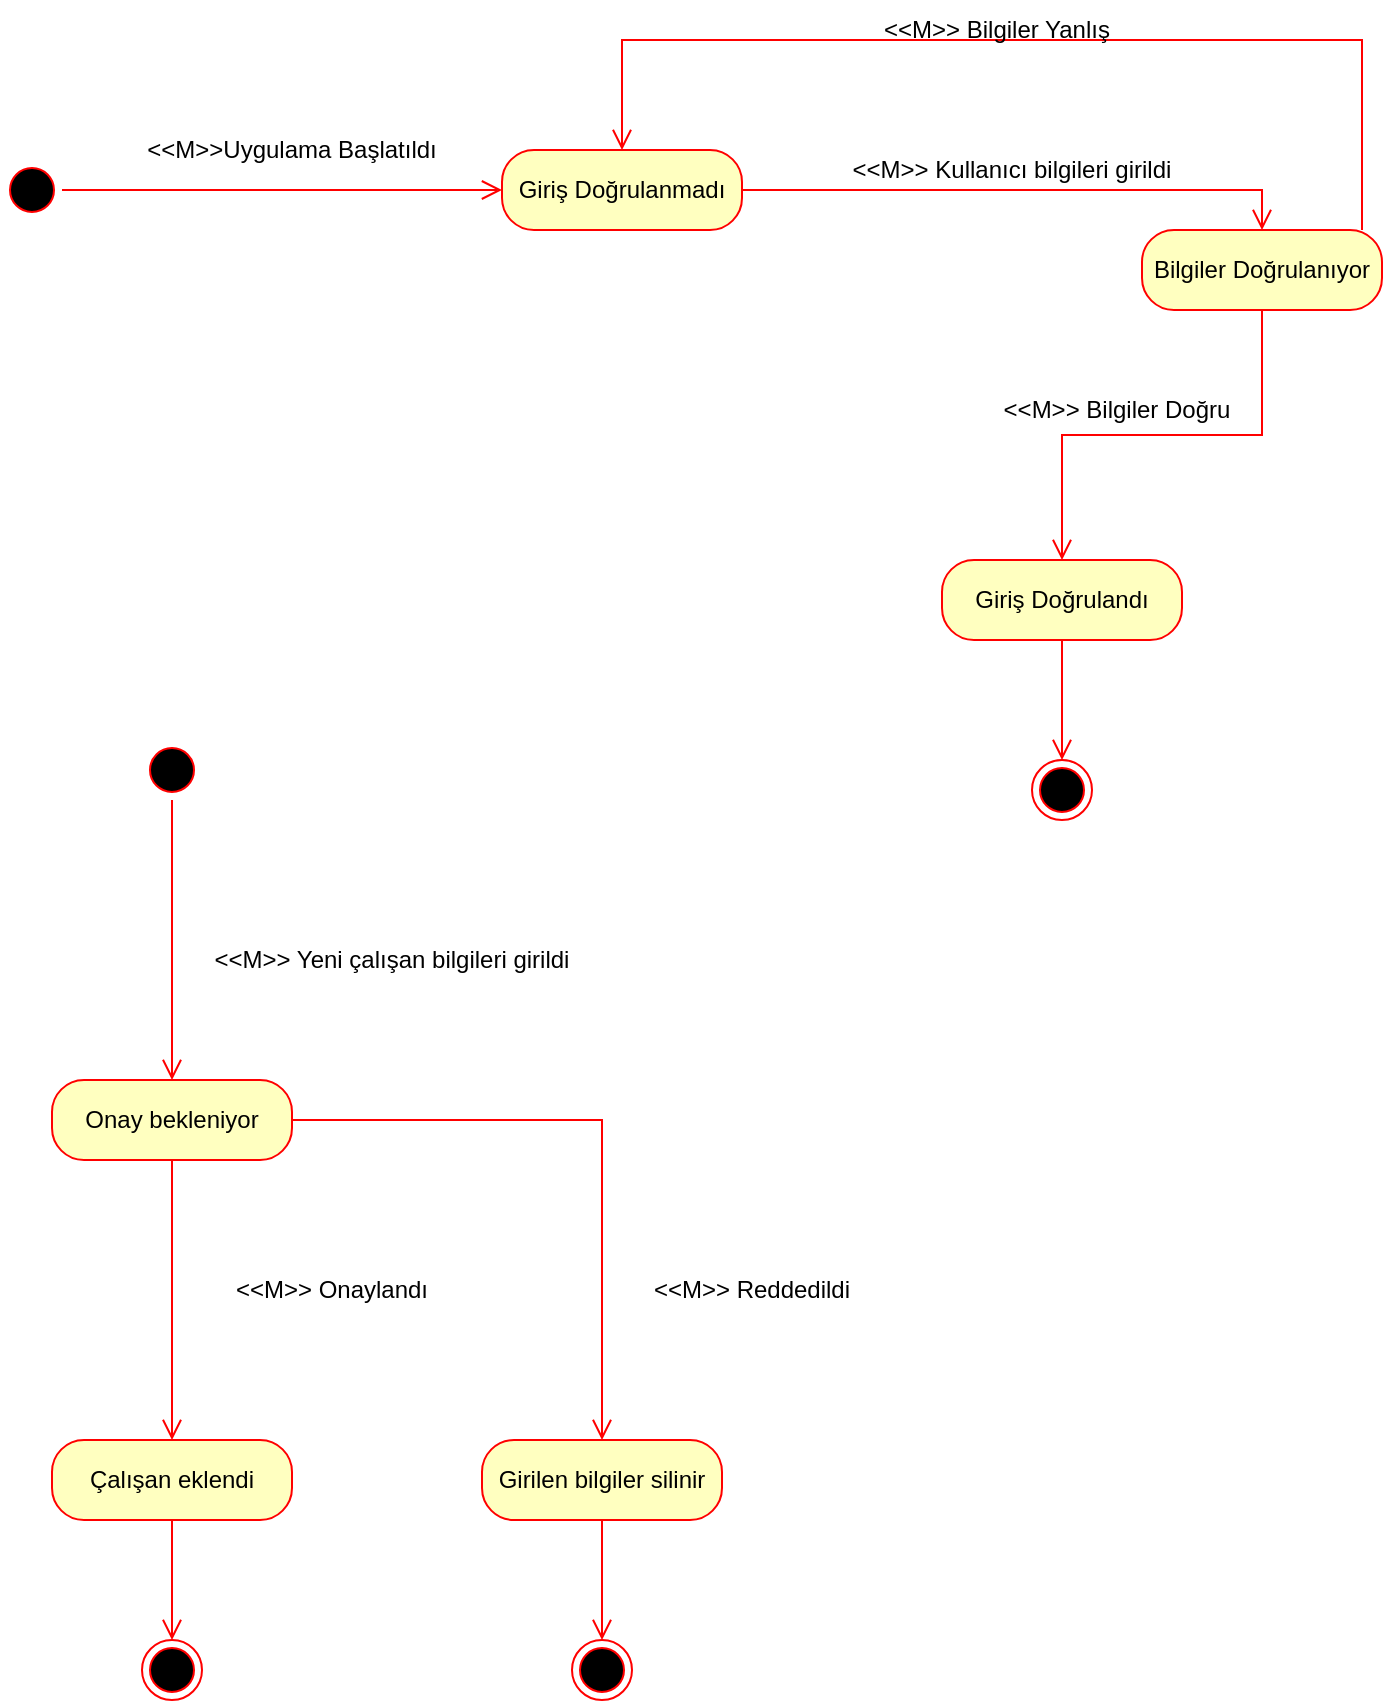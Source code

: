 <mxfile version="27.0.3">
  <diagram name="Page-1" id="o7Ui0kuMMo8Vh2SqQs6s">
    <mxGraphModel dx="1244" dy="699" grid="1" gridSize="10" guides="1" tooltips="1" connect="1" arrows="1" fold="1" page="1" pageScale="1" pageWidth="850" pageHeight="1100" math="0" shadow="0">
      <root>
        <mxCell id="0" />
        <mxCell id="1" parent="0" />
        <mxCell id="P8vZ4wlfMPvXxZy_Nwmm-1" value="" style="ellipse;html=1;shape=startState;fillColor=#000000;strokeColor=#ff0000;" vertex="1" parent="1">
          <mxGeometry x="50" y="150" width="30" height="30" as="geometry" />
        </mxCell>
        <mxCell id="P8vZ4wlfMPvXxZy_Nwmm-2" value="" style="edgeStyle=orthogonalEdgeStyle;html=1;verticalAlign=bottom;endArrow=open;endSize=8;strokeColor=#ff0000;rounded=0;" edge="1" source="P8vZ4wlfMPvXxZy_Nwmm-1" parent="1" target="P8vZ4wlfMPvXxZy_Nwmm-4">
          <mxGeometry relative="1" as="geometry">
            <mxPoint x="195" y="200" as="targetPoint" />
          </mxGeometry>
        </mxCell>
        <mxCell id="P8vZ4wlfMPvXxZy_Nwmm-3" value="" style="ellipse;html=1;shape=endState;fillColor=#000000;strokeColor=#ff0000;" vertex="1" parent="1">
          <mxGeometry x="565" y="450" width="30" height="30" as="geometry" />
        </mxCell>
        <mxCell id="P8vZ4wlfMPvXxZy_Nwmm-4" value="Giriş Doğrulanmadı" style="rounded=1;whiteSpace=wrap;html=1;arcSize=40;fontColor=#000000;fillColor=#ffffc0;strokeColor=#ff0000;" vertex="1" parent="1">
          <mxGeometry x="300" y="145" width="120" height="40" as="geometry" />
        </mxCell>
        <mxCell id="P8vZ4wlfMPvXxZy_Nwmm-6" value="&amp;lt;&amp;lt;M&amp;gt;&amp;gt;Uygulama Başlatıldı" style="text;html=1;align=center;verticalAlign=middle;whiteSpace=wrap;rounded=0;" vertex="1" parent="1">
          <mxGeometry x="120" y="130" width="150" height="30" as="geometry" />
        </mxCell>
        <mxCell id="P8vZ4wlfMPvXxZy_Nwmm-7" value="Bilgiler Doğrulanıyor" style="rounded=1;whiteSpace=wrap;html=1;arcSize=40;fontColor=#000000;fillColor=#ffffc0;strokeColor=#ff0000;" vertex="1" parent="1">
          <mxGeometry x="620" y="185" width="120" height="40" as="geometry" />
        </mxCell>
        <mxCell id="P8vZ4wlfMPvXxZy_Nwmm-8" value="" style="edgeStyle=orthogonalEdgeStyle;html=1;verticalAlign=bottom;endArrow=open;endSize=8;strokeColor=#ff0000;rounded=0;" edge="1" source="P8vZ4wlfMPvXxZy_Nwmm-7" parent="1" target="P8vZ4wlfMPvXxZy_Nwmm-11">
          <mxGeometry relative="1" as="geometry">
            <mxPoint x="580" y="370" as="targetPoint" />
          </mxGeometry>
        </mxCell>
        <mxCell id="P8vZ4wlfMPvXxZy_Nwmm-9" value="" style="edgeStyle=orthogonalEdgeStyle;html=1;verticalAlign=bottom;endArrow=open;endSize=8;strokeColor=#ff0000;rounded=0;" edge="1" parent="1" source="P8vZ4wlfMPvXxZy_Nwmm-4" target="P8vZ4wlfMPvXxZy_Nwmm-7">
          <mxGeometry relative="1" as="geometry">
            <mxPoint x="590" y="260" as="targetPoint" />
            <mxPoint x="590" y="200" as="sourcePoint" />
            <Array as="points">
              <mxPoint x="680" y="165" />
            </Array>
          </mxGeometry>
        </mxCell>
        <mxCell id="P8vZ4wlfMPvXxZy_Nwmm-10" value="&amp;lt;&amp;lt;M&amp;gt;&amp;gt; Kullanıcı bilgileri girildi" style="text;html=1;align=center;verticalAlign=middle;whiteSpace=wrap;rounded=0;" vertex="1" parent="1">
          <mxGeometry x="470" y="140" width="170" height="30" as="geometry" />
        </mxCell>
        <mxCell id="P8vZ4wlfMPvXxZy_Nwmm-11" value="Giriş Doğrulandı" style="rounded=1;whiteSpace=wrap;html=1;arcSize=40;fontColor=#000000;fillColor=#ffffc0;strokeColor=#ff0000;" vertex="1" parent="1">
          <mxGeometry x="520" y="350.0" width="120" height="40" as="geometry" />
        </mxCell>
        <mxCell id="P8vZ4wlfMPvXxZy_Nwmm-12" value="" style="edgeStyle=orthogonalEdgeStyle;html=1;verticalAlign=bottom;endArrow=open;endSize=8;strokeColor=#ff0000;rounded=0;" edge="1" source="P8vZ4wlfMPvXxZy_Nwmm-11" parent="1">
          <mxGeometry relative="1" as="geometry">
            <mxPoint x="580" y="450.0" as="targetPoint" />
          </mxGeometry>
        </mxCell>
        <mxCell id="P8vZ4wlfMPvXxZy_Nwmm-14" value="" style="edgeStyle=orthogonalEdgeStyle;html=1;verticalAlign=bottom;endArrow=open;endSize=8;strokeColor=#ff0000;rounded=0;" edge="1" parent="1" source="P8vZ4wlfMPvXxZy_Nwmm-7" target="P8vZ4wlfMPvXxZy_Nwmm-4">
          <mxGeometry relative="1" as="geometry">
            <mxPoint x="730" y="405" as="targetPoint" />
            <mxPoint x="830" y="280" as="sourcePoint" />
            <Array as="points">
              <mxPoint x="730" y="90" />
              <mxPoint x="360" y="90" />
            </Array>
          </mxGeometry>
        </mxCell>
        <mxCell id="P8vZ4wlfMPvXxZy_Nwmm-15" value="&amp;lt;&amp;lt;M&amp;gt;&amp;gt; Bilgiler Yanlış" style="text;html=1;align=center;verticalAlign=middle;whiteSpace=wrap;rounded=0;" vertex="1" parent="1">
          <mxGeometry x="470" y="70" width="155" height="30" as="geometry" />
        </mxCell>
        <mxCell id="P8vZ4wlfMPvXxZy_Nwmm-16" value="&amp;lt;&amp;lt;M&amp;gt;&amp;gt; Bilgiler Doğru" style="text;html=1;align=center;verticalAlign=middle;whiteSpace=wrap;rounded=0;" vertex="1" parent="1">
          <mxGeometry x="530" y="260" width="155" height="30" as="geometry" />
        </mxCell>
        <mxCell id="P8vZ4wlfMPvXxZy_Nwmm-19" value="" style="ellipse;html=1;shape=startState;fillColor=#000000;strokeColor=#ff0000;" vertex="1" parent="1">
          <mxGeometry x="120" y="440" width="30" height="30" as="geometry" />
        </mxCell>
        <mxCell id="P8vZ4wlfMPvXxZy_Nwmm-21" value="Onay bekleniyor" style="rounded=1;whiteSpace=wrap;html=1;arcSize=40;fontColor=#000000;fillColor=#ffffc0;strokeColor=#ff0000;" vertex="1" parent="1">
          <mxGeometry x="75" y="610" width="120" height="40" as="geometry" />
        </mxCell>
        <mxCell id="P8vZ4wlfMPvXxZy_Nwmm-22" value="" style="edgeStyle=orthogonalEdgeStyle;html=1;verticalAlign=bottom;endArrow=open;endSize=8;strokeColor=#ff0000;rounded=0;" edge="1" source="P8vZ4wlfMPvXxZy_Nwmm-21" parent="1" target="P8vZ4wlfMPvXxZy_Nwmm-26">
          <mxGeometry relative="1" as="geometry">
            <mxPoint x="135" y="810" as="targetPoint" />
          </mxGeometry>
        </mxCell>
        <mxCell id="P8vZ4wlfMPvXxZy_Nwmm-23" value="" style="edgeStyle=orthogonalEdgeStyle;html=1;verticalAlign=bottom;endArrow=open;endSize=8;strokeColor=#ff0000;rounded=0;" edge="1" parent="1" source="P8vZ4wlfMPvXxZy_Nwmm-19" target="P8vZ4wlfMPvXxZy_Nwmm-21">
          <mxGeometry relative="1" as="geometry">
            <mxPoint x="140" y="600" as="targetPoint" />
            <mxPoint x="135" y="470" as="sourcePoint" />
          </mxGeometry>
        </mxCell>
        <mxCell id="P8vZ4wlfMPvXxZy_Nwmm-25" value="&amp;lt;&amp;lt;M&amp;gt;&amp;gt; Yeni çalışan bilgileri girildi" style="text;html=1;align=center;verticalAlign=middle;whiteSpace=wrap;rounded=0;" vertex="1" parent="1">
          <mxGeometry x="150" y="535" width="190" height="30" as="geometry" />
        </mxCell>
        <mxCell id="P8vZ4wlfMPvXxZy_Nwmm-26" value="Çalışan eklendi" style="rounded=1;whiteSpace=wrap;html=1;arcSize=40;fontColor=#000000;fillColor=#ffffc0;strokeColor=#ff0000;" vertex="1" parent="1">
          <mxGeometry x="75" y="790" width="120" height="40" as="geometry" />
        </mxCell>
        <mxCell id="P8vZ4wlfMPvXxZy_Nwmm-27" value="" style="edgeStyle=orthogonalEdgeStyle;html=1;verticalAlign=bottom;endArrow=open;endSize=8;strokeColor=#ff0000;rounded=0;" edge="1" source="P8vZ4wlfMPvXxZy_Nwmm-26" parent="1">
          <mxGeometry relative="1" as="geometry">
            <mxPoint x="135" y="890" as="targetPoint" />
          </mxGeometry>
        </mxCell>
        <mxCell id="P8vZ4wlfMPvXxZy_Nwmm-28" value="&amp;lt;&amp;lt;M&amp;gt;&amp;gt; Onaylandı" style="text;html=1;align=center;verticalAlign=middle;whiteSpace=wrap;rounded=0;" vertex="1" parent="1">
          <mxGeometry x="150" y="700" width="130" height="30" as="geometry" />
        </mxCell>
        <mxCell id="P8vZ4wlfMPvXxZy_Nwmm-29" value="" style="ellipse;html=1;shape=endState;fillColor=#000000;strokeColor=#ff0000;" vertex="1" parent="1">
          <mxGeometry x="120" y="890" width="30" height="30" as="geometry" />
        </mxCell>
        <mxCell id="P8vZ4wlfMPvXxZy_Nwmm-30" value="" style="edgeStyle=orthogonalEdgeStyle;html=1;verticalAlign=bottom;endArrow=open;endSize=8;strokeColor=#ff0000;rounded=0;exitX=1;exitY=0.5;exitDx=0;exitDy=0;" edge="1" parent="1" source="P8vZ4wlfMPvXxZy_Nwmm-21" target="P8vZ4wlfMPvXxZy_Nwmm-31">
          <mxGeometry relative="1" as="geometry">
            <mxPoint x="350" y="770" as="targetPoint" />
            <mxPoint x="350" y="630" as="sourcePoint" />
          </mxGeometry>
        </mxCell>
        <mxCell id="P8vZ4wlfMPvXxZy_Nwmm-31" value="Girilen bilgiler silinir" style="rounded=1;whiteSpace=wrap;html=1;arcSize=40;fontColor=#000000;fillColor=#ffffc0;strokeColor=#ff0000;" vertex="1" parent="1">
          <mxGeometry x="290" y="790" width="120" height="40" as="geometry" />
        </mxCell>
        <mxCell id="P8vZ4wlfMPvXxZy_Nwmm-32" value="" style="edgeStyle=orthogonalEdgeStyle;html=1;verticalAlign=bottom;endArrow=open;endSize=8;strokeColor=#ff0000;rounded=0;" edge="1" source="P8vZ4wlfMPvXxZy_Nwmm-31" parent="1">
          <mxGeometry relative="1" as="geometry">
            <mxPoint x="350" y="890" as="targetPoint" />
          </mxGeometry>
        </mxCell>
        <mxCell id="P8vZ4wlfMPvXxZy_Nwmm-33" value="&amp;lt;&amp;lt;M&amp;gt;&amp;gt; Reddedildi" style="text;html=1;align=center;verticalAlign=middle;whiteSpace=wrap;rounded=0;" vertex="1" parent="1">
          <mxGeometry x="360" y="700" width="130" height="30" as="geometry" />
        </mxCell>
        <mxCell id="P8vZ4wlfMPvXxZy_Nwmm-34" value="" style="ellipse;html=1;shape=endState;fillColor=#000000;strokeColor=#ff0000;" vertex="1" parent="1">
          <mxGeometry x="335" y="890" width="30" height="30" as="geometry" />
        </mxCell>
      </root>
    </mxGraphModel>
  </diagram>
</mxfile>
